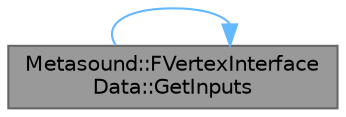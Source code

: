 digraph "Metasound::FVertexInterfaceData::GetInputs"
{
 // INTERACTIVE_SVG=YES
 // LATEX_PDF_SIZE
  bgcolor="transparent";
  edge [fontname=Helvetica,fontsize=10,labelfontname=Helvetica,labelfontsize=10];
  node [fontname=Helvetica,fontsize=10,shape=box,height=0.2,width=0.4];
  rankdir="LR";
  Node1 [id="Node000001",label="Metasound::FVertexInterface\lData::GetInputs",height=0.2,width=0.4,color="gray40", fillcolor="grey60", style="filled", fontcolor="black",tooltip="Get input vertex interface data."];
  Node1 -> Node1 [id="edge1_Node000001_Node000001",color="steelblue1",style="solid",tooltip=" "];
}
